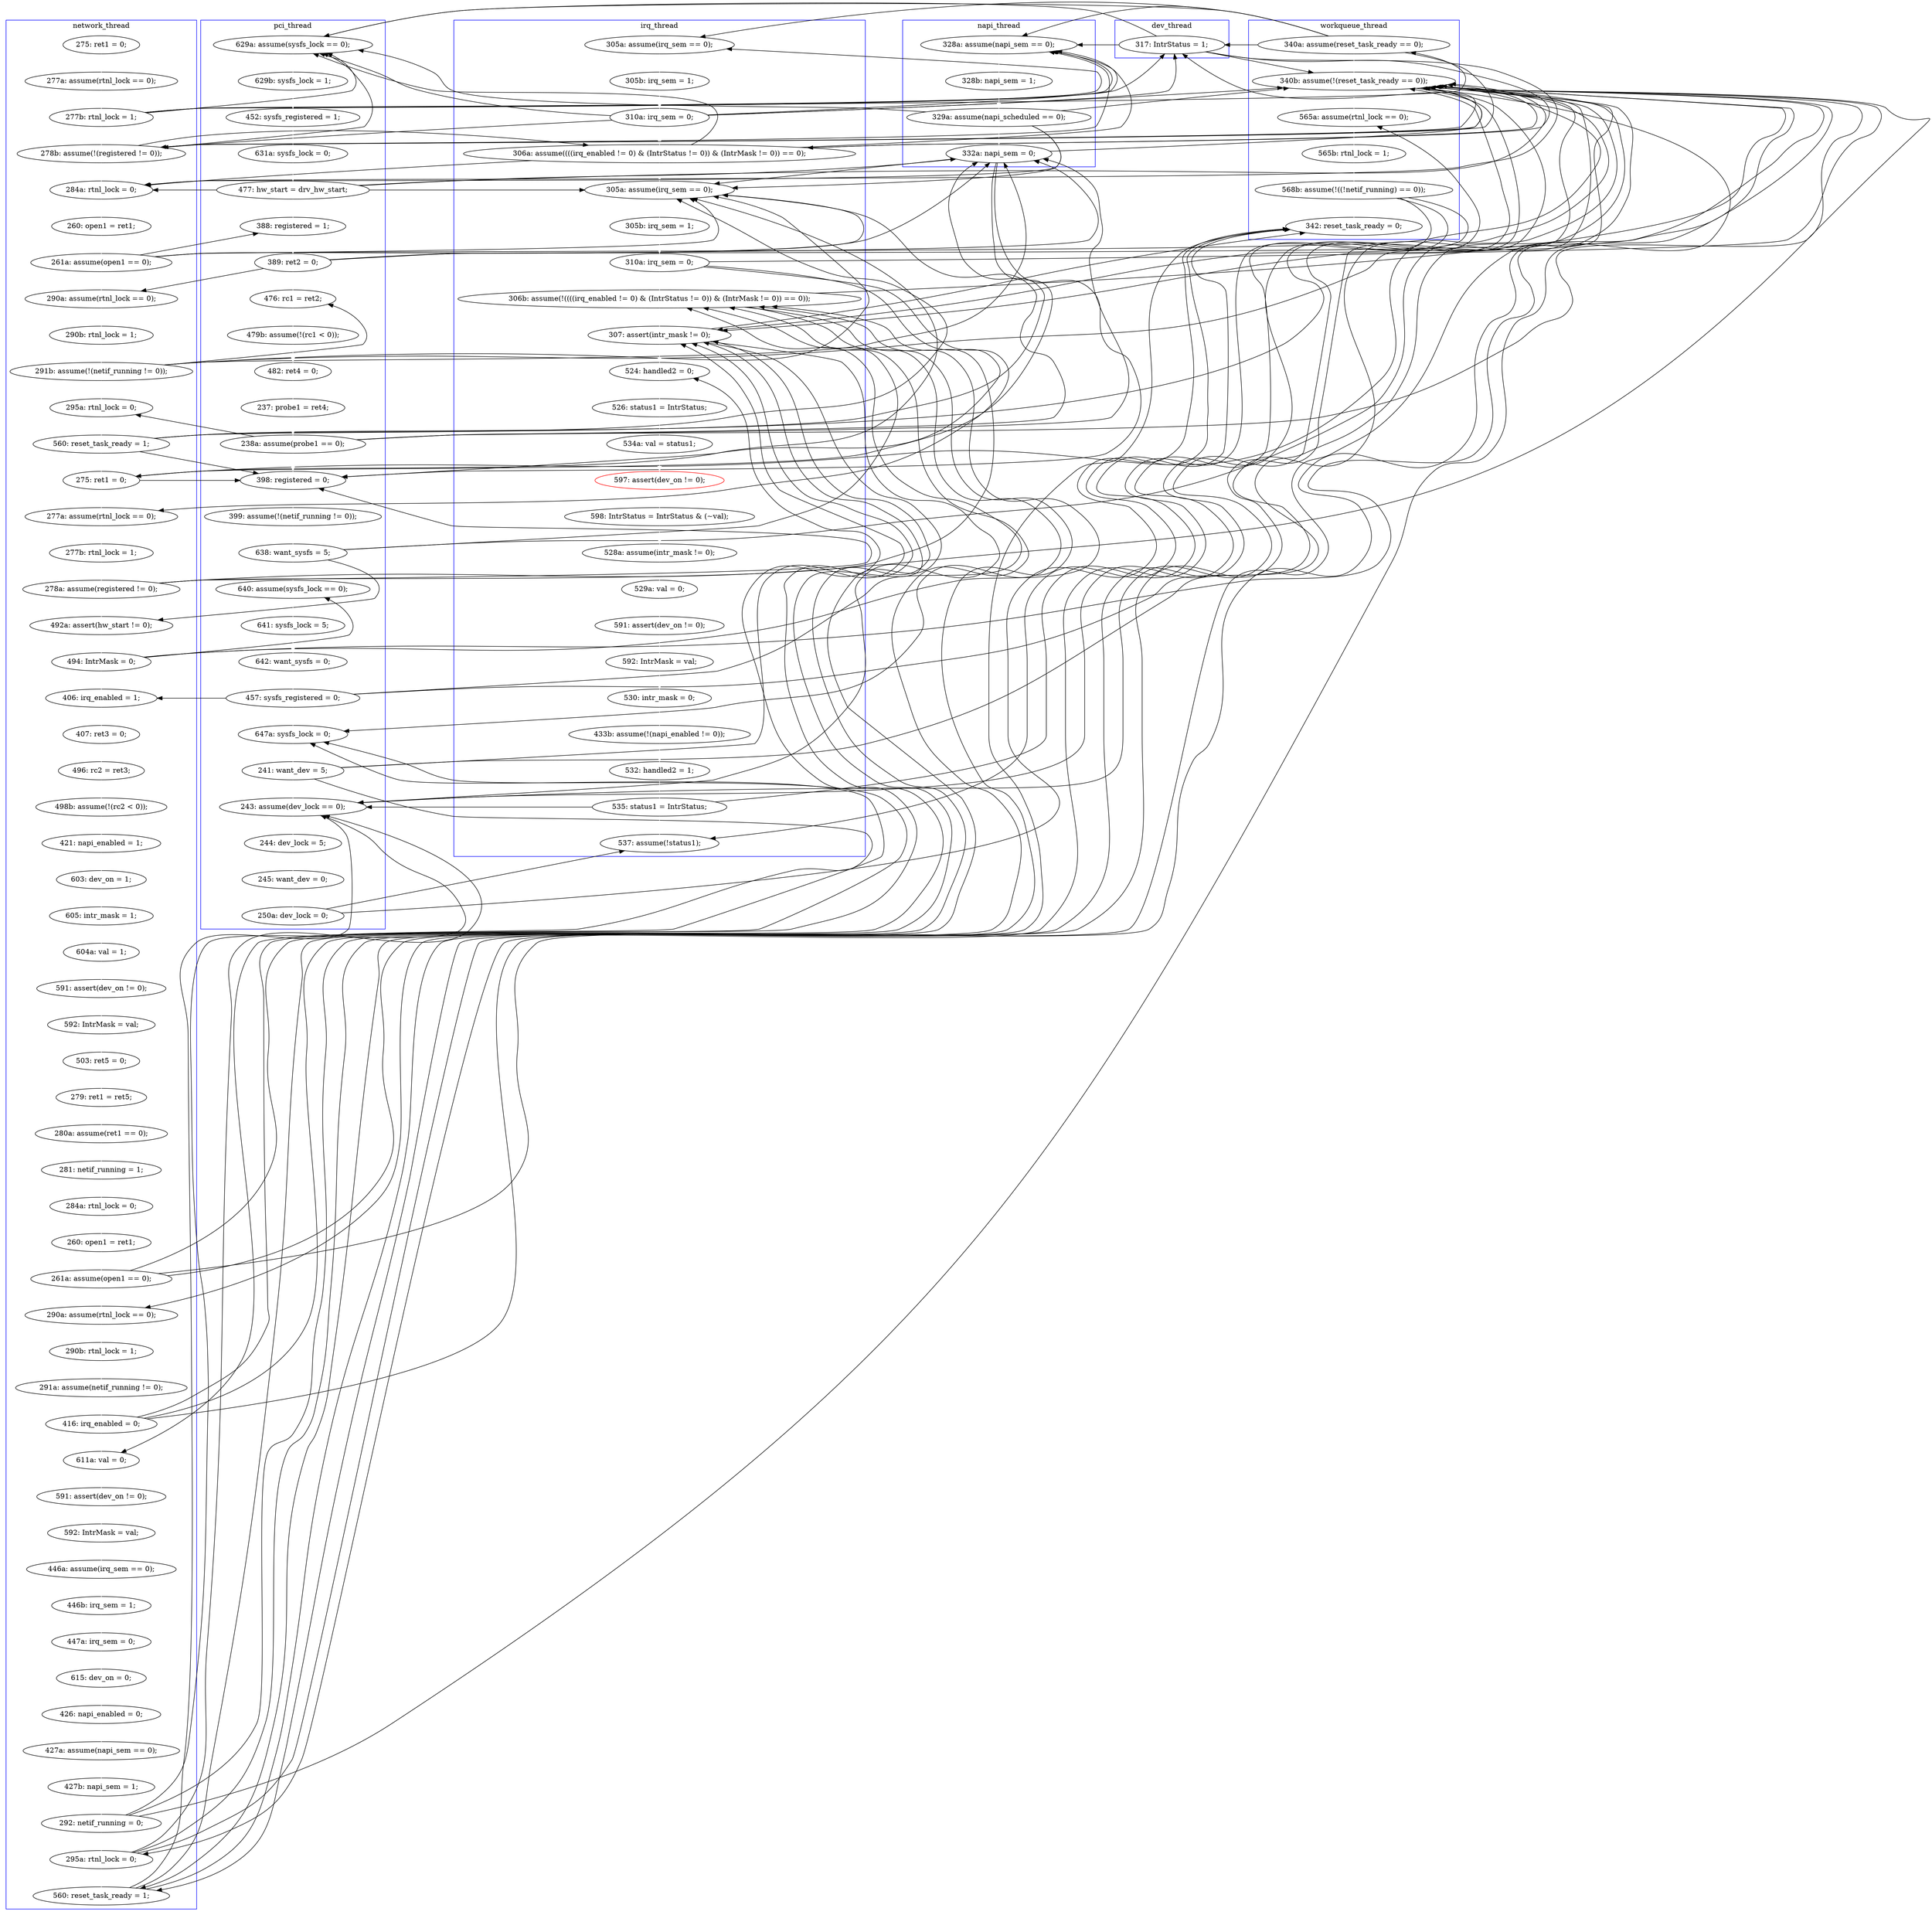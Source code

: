 digraph Counterexample {
	112 -> 119 [color = black, style = solid, constraint = false]
	50 -> 233 [color = black, style = solid, constraint = false]
	46 -> 72 [color = black, style = solid, constraint = false]
	160 -> 205 [color = white, style = solid]
	29 -> 51 [color = black, style = solid, constraint = false]
	97 -> 98 [color = black, style = solid, constraint = false]
	228 -> 229 [color = white, style = solid]
	252 -> 254 [color = white, style = solid]
	119 -> 125 [color = black, style = solid, constraint = false]
	160 -> 233 [color = black, style = solid, constraint = false]
	97 -> 107 [color = white, style = solid]
	95 -> 97 [color = white, style = solid]
	53 -> 83 [color = black, style = solid, constraint = false]
	87 -> 91 [color = black, style = solid, constraint = false]
	112 -> 123 [color = white, style = solid]
	148 -> 149 [color = black, style = solid, constraint = false]
	53 -> 233 [color = black, style = solid, constraint = false]
	258 -> 259 [color = white, style = solid]
	112 -> 140 [color = black, style = solid, constraint = false]
	250 -> 252 [color = black, style = solid, constraint = false]
	281 -> 296 [color = black, style = solid, constraint = false]
	188 -> 189 [color = white, style = solid]
	205 -> 208 [color = white, style = solid]
	204 -> 212 [color = white, style = solid]
	220 -> 221 [color = white, style = solid]
	80 -> 233 [color = black, style = solid, constraint = false]
	192 -> 195 [color = black, style = solid, constraint = false]
	107 -> 112 [color = white, style = solid]
	233 -> 278 [color = black, style = solid, constraint = false]
	150 -> 233 [color = black, style = solid, constraint = false]
	195 -> 205 [color = black, style = solid, constraint = false]
	72 -> 73 [color = white, style = solid]
	71 -> 125 [color = black, style = solid, constraint = false]
	87 -> 233 [color = black, style = solid, constraint = false]
	46 -> 53 [color = white, style = solid]
	119 -> 123 [color = black, style = solid, constraint = false]
	92 -> 98 [color = white, style = solid]
	44 -> 45 [color = white, style = solid]
	232 -> 234 [color = white, style = solid]
	80 -> 119 [color = black, style = solid, constraint = false]
	152 -> 153 [color = white, style = solid]
	71 -> 72 [color = black, style = solid, constraint = false]
	267 -> 269 [color = white, style = solid]
	106 -> 107 [color = black, style = solid, constraint = false]
	80 -> 125 [color = black, style = solid, constraint = false]
	204 -> 205 [color = black, style = solid, constraint = false]
	73 -> 76 [color = white, style = solid]
	221 -> 223 [color = white, style = solid]
	148 -> 233 [color = black, style = solid, constraint = false]
	254 -> 256 [color = white, style = solid]
	71 -> 83 [color = black, style = solid, constraint = false]
	50 -> 72 [color = black, style = solid, constraint = false]
	29 -> 72 [color = black, style = solid, constraint = false]
	46 -> 233 [color = black, style = solid, constraint = false]
	40 -> 233 [color = white, style = solid]
	186 -> 187 [color = white, style = solid]
	131 -> 132 [color = white, style = solid]
	262 -> 264 [color = white, style = solid]
	232 -> 278 [color = black, style = solid, constraint = false]
	119 -> 140 [color = black, style = solid, constraint = false]
	80 -> 91 [color = white, style = solid]
	94 -> 95 [color = white, style = solid]
	244 -> 285 [color = black, style = solid, constraint = false]
	233 -> 244 [color = black, style = solid, constraint = false]
	269 -> 273 [color = white, style = solid]
	29 -> 65 [color = black, style = solid, constraint = false]
	192 -> 205 [color = black, style = solid, constraint = false]
	40 -> 50 [color = black, style = solid, constraint = false]
	192 -> 196 [color = white, style = solid]
	51 -> 53 [color = black, style = solid, constraint = false]
	71 -> 119 [color = white, style = solid]
	101 -> 102 [color = white, style = solid]
	281 -> 285 [color = black, style = solid, constraint = false]
	244 -> 250 [color = black, style = solid, constraint = false]
	192 -> 233 [color = black, style = solid, constraint = false]
	244 -> 252 [color = white, style = solid]
	232 -> 244 [color = black, style = solid, constraint = false]
	127 -> 131 [color = black, style = solid, constraint = false]
	234 -> 244 [color = black, style = solid, constraint = false]
	97 -> 119 [color = black, style = solid, constraint = false]
	179 -> 182 [color = white, style = solid]
	51 -> 233 [color = black, style = solid, constraint = false]
	273 -> 275 [color = white, style = solid]
	140 -> 141 [color = white, style = solid]
	149 -> 150 [color = white, style = solid]
	50 -> 51 [color = black, style = solid, constraint = false]
	160 -> 195 [color = black, style = solid, constraint = false]
	215 -> 219 [color = white, style = solid]
	92 -> 94 [color = black, style = solid, constraint = false]
	123 -> 140 [color = black, style = solid, constraint = false]
	164 -> 167 [color = white, style = solid]
	76 -> 78 [color = white, style = solid]
	123 -> 131 [color = white, style = solid]
	234 -> 250 [color = white, style = solid]
	53 -> 72 [color = black, style = solid, constraint = false]
	53 -> 125 [color = white, style = solid]
	259 -> 262 [color = white, style = solid]
	134 -> 149 [color = white, style = solid]
	174 -> 175 [color = white, style = solid]
	50 -> 65 [color = black, style = solid, constraint = false]
	127 -> 140 [color = black, style = solid, constraint = false]
	223 -> 227 [color = white, style = solid]
	106 -> 119 [color = black, style = solid, constraint = false]
	163 -> 164 [color = white, style = solid]
	125 -> 126 [color = white, style = solid]
	92 -> 125 [color = black, style = solid, constraint = false]
	112 -> 125 [color = black, style = solid, constraint = false]
	134 -> 195 [color = black, style = solid, constraint = false]
	208 -> 278 [color = white, style = solid]
	66 -> 71 [color = white, style = solid]
	40 -> 65 [color = black, style = solid, constraint = false]
	243 -> 278 [color = black, style = solid, constraint = false]
	40 -> 51 [color = black, style = solid, constraint = false]
	134 -> 140 [color = black, style = solid, constraint = false]
	106 -> 125 [color = black, style = solid, constraint = false]
	219 -> 220 [color = white, style = solid]
	264 -> 266 [color = white, style = solid]
	98 -> 101 [color = white, style = solid]
	285 -> 296 [color = black, style = solid, constraint = false]
	175 -> 176 [color = white, style = solid]
	46 -> 50 [color = black, style = solid, constraint = false]
	148 -> 195 [color = black, style = solid, constraint = false]
	195 -> 196 [color = black, style = solid, constraint = false]
	45 -> 46 [color = white, style = solid]
	80 -> 83 [color = black, style = solid, constraint = false]
	204 -> 244 [color = black, style = solid, constraint = false]
	151 -> 152 [color = white, style = solid]
	92 -> 233 [color = black, style = solid, constraint = false]
	132 -> 134 [color = white, style = solid]
	150 -> 151 [color = black, style = solid, constraint = false]
	97 -> 125 [color = black, style = solid, constraint = false]
	178 -> 179 [color = white, style = solid]
	278 -> 279 [color = white, style = solid]
	280 -> 281 [color = white, style = solid]
	170 -> 174 [color = white, style = solid]
	167 -> 170 [color = white, style = solid]
	51 -> 83 [color = black, style = solid, constraint = false]
	28 -> 29 [color = white, style = solid]
	276 -> 296 [color = white, style = solid]
	87 -> 94 [color = white, style = solid]
	199 -> 204 [color = white, style = solid]
	233 -> 237 [color = white, style = solid]
	97 -> 233 [color = black, style = solid, constraint = false]
	244 -> 278 [color = black, style = solid, constraint = false]
	29 -> 40 [color = black, style = solid, constraint = false]
	91 -> 92 [color = white, style = solid]
	106 -> 233 [color = black, style = solid, constraint = false]
	92 -> 119 [color = black, style = solid, constraint = false]
	51 -> 65 [color = black, style = solid, constraint = false]
	127 -> 233 [color = black, style = solid, constraint = false]
	208 -> 244 [color = black, style = solid, constraint = false]
	162 -> 163 [color = white, style = solid]
	148 -> 151 [color = white, style = solid]
	243 -> 285 [color = white, style = solid]
	250 -> 278 [color = black, style = solid, constraint = false]
	83 -> 84 [color = white, style = solid]
	229 -> 232 [color = white, style = solid]
	150 -> 195 [color = black, style = solid, constraint = false]
	65 -> 66 [color = white, style = solid]
	266 -> 267 [color = white, style = solid]
	112 -> 233 [color = black, style = solid, constraint = false]
	27 -> 28 [color = white, style = solid]
	276 -> 285 [color = black, style = solid, constraint = false]
	78 -> 80 [color = white, style = solid]
	46 -> 65 [color = black, style = solid, constraint = false]
	176 -> 178 [color = white, style = solid]
	150 -> 162 [color = white, style = solid]
	50 -> 53 [color = black, style = solid, constraint = false]
	279 -> 280 [color = white, style = solid]
	276 -> 278 [color = black, style = solid, constraint = false]
	103 -> 106 [color = white, style = solid]
	119 -> 233 [color = black, style = solid, constraint = false]
	238 -> 243 [color = white, style = solid]
	204 -> 233 [color = black, style = solid, constraint = false]
	234 -> 278 [color = black, style = solid, constraint = false]
	160 -> 162 [color = black, style = solid, constraint = false]
	208 -> 233 [color = black, style = solid, constraint = false]
	84 -> 87 [color = white, style = solid]
	183 -> 186 [color = white, style = solid]
	232 -> 233 [color = black, style = solid, constraint = false]
	234 -> 237 [color = black, style = solid, constraint = false]
	256 -> 258 [color = white, style = solid]
	196 -> 197 [color = white, style = solid]
	40 -> 72 [color = black, style = solid, constraint = false]
	106 -> 140 [color = white, style = solid]
	126 -> 127 [color = white, style = solid]
	233 -> 234 [color = black, style = solid, constraint = false]
	51 -> 72 [color = black, style = solid, constraint = false]
	40 -> 44 [color = black, style = solid, constraint = false]
	134 -> 233 [color = black, style = solid, constraint = false]
	275 -> 276 [color = white, style = solid]
	237 -> 238 [color = white, style = solid]
	50 -> 83 [color = white, style = solid]
	29 -> 50 [color = white, style = solid]
	123 -> 125 [color = black, style = solid, constraint = false]
	127 -> 195 [color = white, style = solid]
	182 -> 183 [color = white, style = solid]
	243 -> 250 [color = black, style = solid, constraint = false]
	195 -> 233 [color = black, style = solid, constraint = false]
	212 -> 214 [color = white, style = solid]
	208 -> 212 [color = black, style = solid, constraint = false]
	141 -> 148 [color = white, style = solid]
	102 -> 103 [color = white, style = solid]
	187 -> 188 [color = white, style = solid]
	29 -> 44 [color = black, style = solid, constraint = false]
	123 -> 233 [color = black, style = solid, constraint = false]
	53 -> 65 [color = black, style = solid, constraint = false]
	87 -> 119 [color = black, style = solid, constraint = false]
	71 -> 233 [color = black, style = solid, constraint = false]
	46 -> 51 [color = black, style = solid, constraint = false]
	214 -> 215 [color = white, style = solid]
	227 -> 228 [color = white, style = solid]
	153 -> 160 [color = white, style = solid]
	243 -> 244 [color = black, style = solid, constraint = false]
	197 -> 199 [color = white, style = solid]
	189 -> 192 [color = white, style = solid]
	250 -> 285 [color = black, style = solid, constraint = false]
	87 -> 125 [color = black, style = solid, constraint = false]
	195 -> 244 [color = white, style = solid]
	subgraph cluster2 {
		label = network_thread
		color = blue
		107  [label = "295a: rtnl_lock = 0;"]
		83  [label = "284a: rtnl_lock = 0;"]
		220  [label = "446b: irq_sem = 1;"]
		162  [label = "406: irq_enabled = 1;"]
		234  [label = "295a: rtnl_lock = 0;"]
		178  [label = "591: assert(dev_on != 0);"]
		123  [label = "275: ret1 = 0;"]
		175  [label = "605: intr_mask = 1;"]
		212  [label = "611a: val = 0;"]
		214  [label = "591: assert(dev_on != 0);"]
		95  [label = "290b: rtnl_lock = 1;"]
		232  [label = "292: netif_running = 0;"]
		28  [label = "277a: assume(rtnl_lock == 0);"]
		186  [label = "280a: assume(ret1 == 0);"]
		27  [label = "275: ret1 = 0;"]
		164  [label = "496: rc2 = ret3;"]
		97  [label = "291b: assume(!(netif_running != 0));"]
		215  [label = "592: IntrMask = val;"]
		182  [label = "503: ret5 = 0;"]
		50  [label = "278b: assume(!(registered != 0));"]
		170  [label = "421: napi_enabled = 1;"]
		174  [label = "603: dev_on = 1;"]
		176  [label = "604a: val = 1;"]
		87  [label = "261a: assume(open1 == 0);"]
		250  [label = "560: reset_task_ready = 1;"]
		29  [label = "277b: rtnl_lock = 1;"]
		227  [label = "426: napi_enabled = 0;"]
		183  [label = "279: ret1 = ret5;"]
		199  [label = "291a: assume(netif_running != 0);"]
		192  [label = "261a: assume(open1 == 0);"]
		94  [label = "290a: assume(rtnl_lock == 0);"]
		187  [label = "281: netif_running = 1;"]
		84  [label = "260: open1 = ret1;"]
		134  [label = "278a: assume(registered != 0);"]
		163  [label = "407: ret3 = 0;"]
		223  [label = "615: dev_on = 0;"]
		204  [label = "416: irq_enabled = 0;"]
		197  [label = "290b: rtnl_lock = 1;"]
		189  [label = "260: open1 = ret1;"]
		167  [label = "498b: assume(!(rc2 < 0));"]
		150  [label = "494: IntrMask = 0;"]
		179  [label = "592: IntrMask = val;"]
		221  [label = "447a: irq_sem = 0;"]
		229  [label = "427b: napi_sem = 1;"]
		149  [label = "492a: assert(hw_start != 0);"]
		196  [label = "290a: assume(rtnl_lock == 0);"]
		132  [label = "277b: rtnl_lock = 1;"]
		112  [label = "560: reset_task_ready = 1;"]
		228  [label = "427a: assume(napi_sem == 0);"]
		131  [label = "277a: assume(rtnl_lock == 0);"]
		188  [label = "284a: rtnl_lock = 0;"]
		219  [label = "446a: assume(irq_sem == 0);"]
	}
	subgraph cluster3 {
		label = irq_thread
		color = blue
		44  [label = "305a: assume(irq_sem == 0);"]
		252  [label = "524: handled2 = 0;"]
		195  [label = "306b: assume(!((((irq_enabled != 0) & (IntrStatus != 0)) & (IntrMask != 0)) == 0));"]
		53  [label = "306a: assume((((irq_enabled != 0) & (IntrStatus != 0)) & (IntrMask != 0)) == 0);"]
		256  [label = "534a: val = status1;"]
		267  [label = "592: IntrMask = val;"]
		127  [label = "310a: irq_sem = 0;"]
		45  [label = "305b: irq_sem = 1;"]
		275  [label = "532: handled2 = 1;"]
		296  [label = "537: assume(!status1);"]
		266  [label = "591: assert(dev_on != 0);"]
		262  [label = "528a: assume(intr_mask != 0);"]
		125  [label = "305a: assume(irq_sem == 0);"]
		259  [label = "598: IntrStatus = IntrStatus & (~val);"]
		264  [label = "529a: val = 0;"]
		273  [label = "433b: assume(!(napi_enabled != 0));"]
		269  [label = "530: intr_mask = 0;"]
		276  [label = "535: status1 = IntrStatus;"]
		126  [label = "305b: irq_sem = 1;"]
		258  [label = "597: assert(dev_on != 0);", color = red]
		244  [label = "307: assert(intr_mask != 0);"]
		46  [label = "310a: irq_sem = 0;"]
		254  [label = "526: status1 = IntrStatus;"]
	}
	subgraph cluster7 {
		label = dev_thread
		color = blue
		51  [label = "317: IntrStatus = 1;"]
	}
	subgraph cluster4 {
		label = napi_thread
		color = blue
		65  [label = "328a: assume(napi_sem == 0);"]
		119  [label = "332a: napi_sem = 0;"]
		71  [label = "329a: assume(napi_scheduled == 0);"]
		66  [label = "328b: napi_sem = 1;"]
	}
	subgraph cluster5 {
		label = workqueue_thread
		color = blue
		238  [label = "565b: rtnl_lock = 1;"]
		285  [label = "342: reset_task_ready = 0;"]
		40  [label = "340a: assume(reset_task_ready == 0);"]
		233  [label = "340b: assume(!(reset_task_ready == 0));"]
		243  [label = "568b: assume(!((!netif_running) == 0));"]
		237  [label = "565a: assume(rtnl_lock == 0);"]
	}
	subgraph cluster1 {
		label = pci_thread
		color = blue
		141  [label = "399: assume(!(netif_running != 0));"]
		91  [label = "388: registered = 1;"]
		140  [label = "398: registered = 0;"]
		73  [label = "629b: sysfs_lock = 1;"]
		80  [label = "477: hw_start = drv_hw_start;"]
		205  [label = "647a: sysfs_lock = 0;"]
		103  [label = "237: probe1 = ret4;"]
		98  [label = "476: rc1 = ret2;"]
		92  [label = "389: ret2 = 0;"]
		280  [label = "245: want_dev = 0;"]
		208  [label = "241: want_dev = 5;"]
		281  [label = "250a: dev_lock = 0;"]
		278  [label = "243: assume(dev_lock == 0);"]
		101  [label = "479b: assume(!(rc1 < 0));"]
		102  [label = "482: ret4 = 0;"]
		152  [label = "641: sysfs_lock = 5;"]
		106  [label = "238a: assume(probe1 == 0);"]
		279  [label = "244: dev_lock = 5;"]
		160  [label = "457: sysfs_registered = 0;"]
		151  [label = "640: assume(sysfs_lock == 0);"]
		153  [label = "642: want_sysfs = 0;"]
		78  [label = "631a: sysfs_lock = 0;"]
		148  [label = "638: want_sysfs = 5;"]
		72  [label = "629a: assume(sysfs_lock == 0);"]
		76  [label = "452: sysfs_registered = 1;"]
	}
}